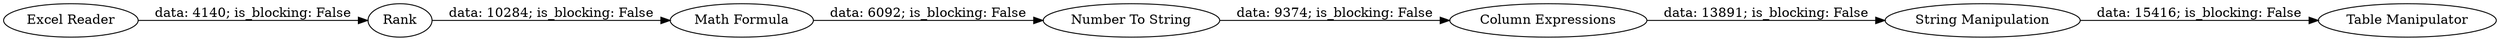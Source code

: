 digraph {
	"8335965843943156329_6" [label=Rank]
	"8335965843943156329_7" [label="Math Formula"]
	"8335965843943156329_1" [label="Excel Reader"]
	"8335965843943156329_8" [label="Number To String"]
	"8335965843943156329_11" [label="String Manipulation"]
	"8335965843943156329_10" [label="Column Expressions"]
	"8335965843943156329_12" [label="Table Manipulator"]
	"8335965843943156329_1" -> "8335965843943156329_6" [label="data: 4140; is_blocking: False"]
	"8335965843943156329_10" -> "8335965843943156329_11" [label="data: 13891; is_blocking: False"]
	"8335965843943156329_11" -> "8335965843943156329_12" [label="data: 15416; is_blocking: False"]
	"8335965843943156329_6" -> "8335965843943156329_7" [label="data: 10284; is_blocking: False"]
	"8335965843943156329_8" -> "8335965843943156329_10" [label="data: 9374; is_blocking: False"]
	"8335965843943156329_7" -> "8335965843943156329_8" [label="data: 6092; is_blocking: False"]
	rankdir=LR
}
